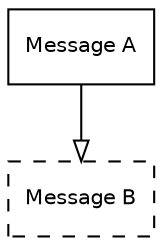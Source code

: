 digraph RelDepsUnrel
{
      node [shape=record, fontname=Helvetica, fontsize=10];
      a [ label="Message A"];
      b [ label="Message B", style="dashed"];
      a -> b [ arrowhead="empty"];
}
